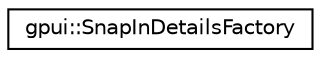 digraph "Graphical Class Hierarchy"
{
 // LATEX_PDF_SIZE
  edge [fontname="Helvetica",fontsize="10",labelfontname="Helvetica",labelfontsize="10"];
  node [fontname="Helvetica",fontsize="10",shape=record];
  rankdir="LR";
  Node0 [label="gpui::SnapInDetailsFactory",height=0.2,width=0.4,color="black", fillcolor="white", style="filled",URL="$classgpui_1_1_snap_in_details_factory.html",tooltip="Base for all for snap-in dialog factories."];
}
